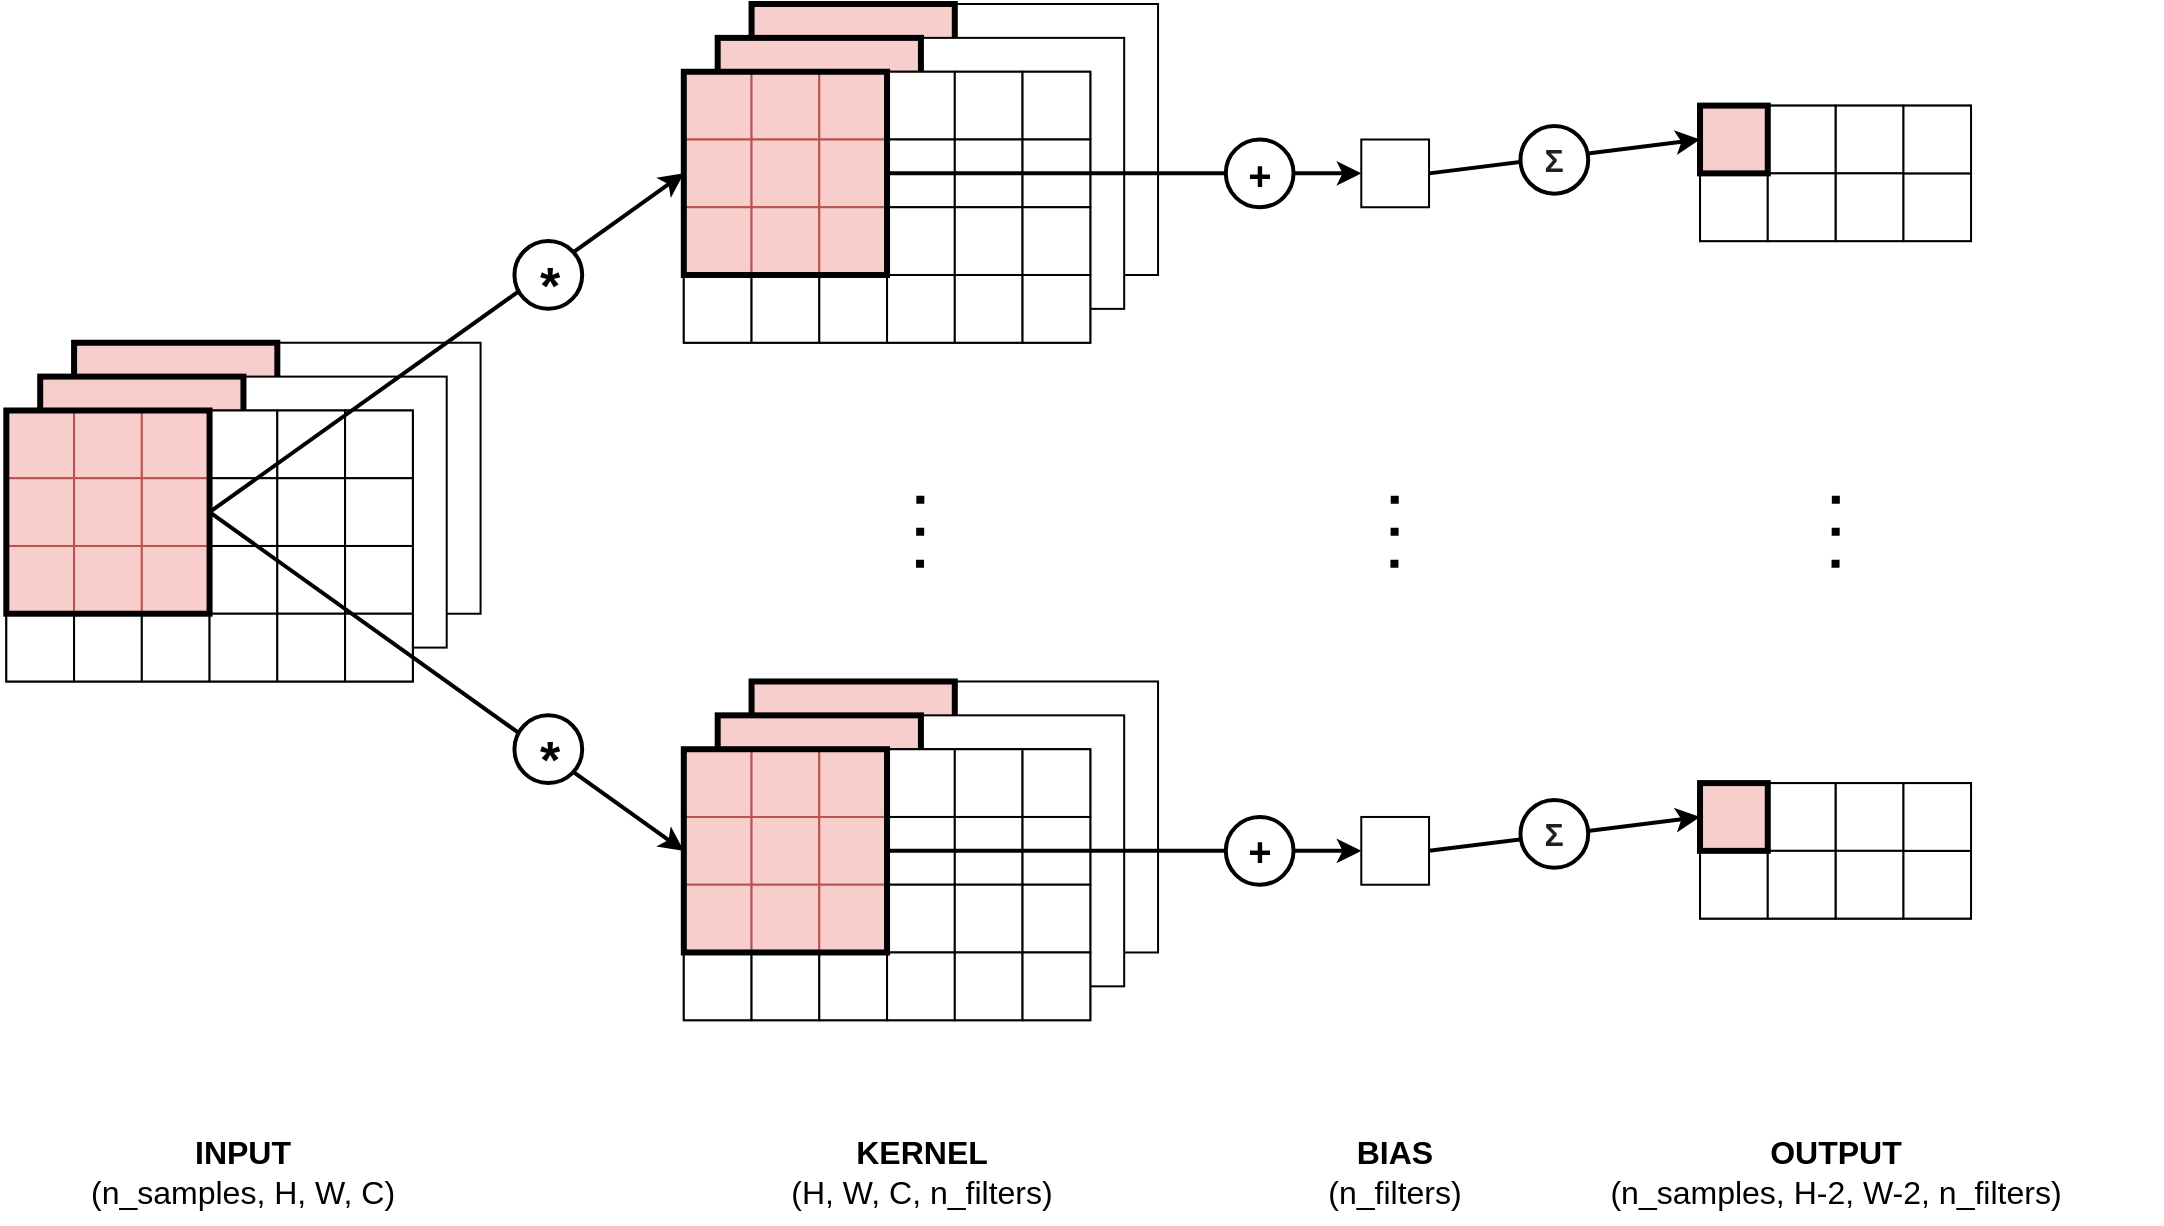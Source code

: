 <mxfile version="21.0.8" type="device"><diagram name="Page-1" id="_DRYgBCeoXnr2eFyH8aq"><mxGraphModel dx="3457" dy="1307" grid="1" gridSize="10" guides="1" tooltips="1" connect="1" arrows="1" fold="1" page="1" pageScale="1" pageWidth="850" pageHeight="1100" math="0" shadow="0"><root><mxCell id="0"/><mxCell id="1" parent="0"/><mxCell id="ddnk4QhmY1f5U0tiTArs-273" value="" style="group" vertex="1" connectable="0" parent="1"><mxGeometry x="-115" y="40.0" width="1080.78" height="609.73" as="geometry"/></mxCell><mxCell id="ddnk4QhmY1f5U0tiTArs-195" value="" style="endArrow=none;dashed=1;html=1;dashPattern=1 3;strokeWidth=4;rounded=0;" edge="1" parent="ddnk4QhmY1f5U0tiTArs-273"><mxGeometry width="50" height="50" relative="1" as="geometry"><mxPoint x="460" y="281.85" as="sourcePoint"/><mxPoint x="460.21" y="237.12" as="targetPoint"/></mxGeometry></mxCell><mxCell id="ddnk4QhmY1f5U0tiTArs-71" value="" style="rounded=0;whiteSpace=wrap;html=1;container=0;" vertex="1" parent="ddnk4QhmY1f5U0tiTArs-273"><mxGeometry x="37.041" y="169.369" width="203.243" height="135.496" as="geometry"/></mxCell><mxCell id="ddnk4QhmY1f5U0tiTArs-72" value="" style="rounded=0;whiteSpace=wrap;html=1;strokeWidth=3;fillColor=#f8cecc;strokeColor=#000000;container=0;" vertex="1" parent="ddnk4QhmY1f5U0tiTArs-273"><mxGeometry x="37.041" y="169.369" width="101.622" height="101.622" as="geometry"/></mxCell><mxCell id="ddnk4QhmY1f5U0tiTArs-73" value="" style="rounded=0;whiteSpace=wrap;html=1;container=0;" vertex="1" parent="ddnk4QhmY1f5U0tiTArs-273"><mxGeometry x="20.104" y="186.306" width="203.243" height="135.496" as="geometry"/></mxCell><mxCell id="ddnk4QhmY1f5U0tiTArs-74" value="" style="rounded=0;whiteSpace=wrap;html=1;strokeWidth=3;fillColor=#f8cecc;strokeColor=#000000;container=0;" vertex="1" parent="ddnk4QhmY1f5U0tiTArs-273"><mxGeometry x="20.104" y="186.306" width="101.622" height="101.622" as="geometry"/></mxCell><mxCell id="ddnk4QhmY1f5U0tiTArs-75" value="" style="rounded=0;whiteSpace=wrap;html=1;container=0;" vertex="1" parent="ddnk4QhmY1f5U0tiTArs-273"><mxGeometry x="3.167" y="203.243" width="203.243" height="135.496" as="geometry"/></mxCell><mxCell id="ddnk4QhmY1f5U0tiTArs-76" value="" style="rounded=0;whiteSpace=wrap;html=1;fillColor=#f8cecc;strokeColor=#b85450;container=0;" vertex="1" parent="ddnk4QhmY1f5U0tiTArs-273"><mxGeometry x="3.167" y="203.243" width="33.874" height="33.874" as="geometry"/></mxCell><mxCell id="ddnk4QhmY1f5U0tiTArs-77" value="" style="rounded=0;whiteSpace=wrap;html=1;fillColor=#f8cecc;strokeColor=#b85450;container=0;" vertex="1" parent="ddnk4QhmY1f5U0tiTArs-273"><mxGeometry x="37.041" y="203.243" width="33.874" height="33.874" as="geometry"/></mxCell><mxCell id="ddnk4QhmY1f5U0tiTArs-78" value="" style="rounded=0;whiteSpace=wrap;html=1;fillColor=#f8cecc;strokeColor=#b85450;container=0;" vertex="1" parent="ddnk4QhmY1f5U0tiTArs-273"><mxGeometry x="70.915" y="203.243" width="33.874" height="33.874" as="geometry"/></mxCell><mxCell id="ddnk4QhmY1f5U0tiTArs-79" value="" style="rounded=0;whiteSpace=wrap;html=1;container=0;" vertex="1" parent="ddnk4QhmY1f5U0tiTArs-273"><mxGeometry x="104.789" y="203.243" width="33.874" height="33.874" as="geometry"/></mxCell><mxCell id="ddnk4QhmY1f5U0tiTArs-80" value="" style="rounded=0;whiteSpace=wrap;html=1;container=0;" vertex="1" parent="ddnk4QhmY1f5U0tiTArs-273"><mxGeometry x="138.663" y="203.243" width="33.874" height="33.874" as="geometry"/></mxCell><mxCell id="ddnk4QhmY1f5U0tiTArs-81" value="" style="rounded=0;whiteSpace=wrap;html=1;container=0;" vertex="1" parent="ddnk4QhmY1f5U0tiTArs-273"><mxGeometry x="172.537" y="203.243" width="33.874" height="33.874" as="geometry"/></mxCell><mxCell id="ddnk4QhmY1f5U0tiTArs-82" value="" style="rounded=0;whiteSpace=wrap;html=1;fillColor=#f8cecc;strokeColor=#b85450;container=0;" vertex="1" parent="ddnk4QhmY1f5U0tiTArs-273"><mxGeometry x="3.167" y="237.117" width="33.874" height="33.874" as="geometry"/></mxCell><mxCell id="ddnk4QhmY1f5U0tiTArs-83" value="" style="rounded=0;whiteSpace=wrap;html=1;fillColor=#f8cecc;strokeColor=#b85450;container=0;" vertex="1" parent="ddnk4QhmY1f5U0tiTArs-273"><mxGeometry x="37.041" y="237.117" width="33.874" height="33.874" as="geometry"/></mxCell><mxCell id="ddnk4QhmY1f5U0tiTArs-84" value="" style="rounded=0;whiteSpace=wrap;html=1;fillColor=#f8cecc;strokeColor=#b85450;container=0;" vertex="1" parent="ddnk4QhmY1f5U0tiTArs-273"><mxGeometry x="70.915" y="237.117" width="33.874" height="33.874" as="geometry"/></mxCell><mxCell id="ddnk4QhmY1f5U0tiTArs-85" value="" style="rounded=0;whiteSpace=wrap;html=1;container=0;" vertex="1" parent="ddnk4QhmY1f5U0tiTArs-273"><mxGeometry x="104.789" y="237.117" width="33.874" height="33.874" as="geometry"/></mxCell><mxCell id="ddnk4QhmY1f5U0tiTArs-86" value="" style="rounded=0;whiteSpace=wrap;html=1;container=0;" vertex="1" parent="ddnk4QhmY1f5U0tiTArs-273"><mxGeometry x="138.663" y="237.117" width="33.874" height="33.874" as="geometry"/></mxCell><mxCell id="ddnk4QhmY1f5U0tiTArs-87" value="" style="rounded=0;whiteSpace=wrap;html=1;container=0;" vertex="1" parent="ddnk4QhmY1f5U0tiTArs-273"><mxGeometry x="172.537" y="237.117" width="33.874" height="33.874" as="geometry"/></mxCell><mxCell id="ddnk4QhmY1f5U0tiTArs-88" value="" style="rounded=0;whiteSpace=wrap;html=1;fillColor=#f8cecc;strokeColor=#b85450;container=0;" vertex="1" parent="ddnk4QhmY1f5U0tiTArs-273"><mxGeometry x="3.167" y="270.991" width="33.874" height="33.874" as="geometry"/></mxCell><mxCell id="ddnk4QhmY1f5U0tiTArs-89" value="" style="rounded=0;whiteSpace=wrap;html=1;fillColor=#f8cecc;strokeColor=#b85450;container=0;" vertex="1" parent="ddnk4QhmY1f5U0tiTArs-273"><mxGeometry x="37.041" y="270.991" width="33.874" height="33.874" as="geometry"/></mxCell><mxCell id="ddnk4QhmY1f5U0tiTArs-90" value="" style="rounded=0;whiteSpace=wrap;html=1;fillColor=#f8cecc;strokeColor=#b85450;container=0;" vertex="1" parent="ddnk4QhmY1f5U0tiTArs-273"><mxGeometry x="70.915" y="270.991" width="33.874" height="33.874" as="geometry"/></mxCell><mxCell id="ddnk4QhmY1f5U0tiTArs-91" value="" style="rounded=0;whiteSpace=wrap;html=1;container=0;" vertex="1" parent="ddnk4QhmY1f5U0tiTArs-273"><mxGeometry x="104.789" y="270.991" width="33.874" height="33.874" as="geometry"/></mxCell><mxCell id="ddnk4QhmY1f5U0tiTArs-92" value="" style="rounded=0;whiteSpace=wrap;html=1;container=0;" vertex="1" parent="ddnk4QhmY1f5U0tiTArs-273"><mxGeometry x="138.663" y="270.991" width="33.874" height="33.874" as="geometry"/></mxCell><mxCell id="ddnk4QhmY1f5U0tiTArs-93" value="" style="rounded=0;whiteSpace=wrap;html=1;container=0;" vertex="1" parent="ddnk4QhmY1f5U0tiTArs-273"><mxGeometry x="172.537" y="270.991" width="33.874" height="33.874" as="geometry"/></mxCell><mxCell id="ddnk4QhmY1f5U0tiTArs-94" value="" style="rounded=0;whiteSpace=wrap;html=1;container=0;" vertex="1" parent="ddnk4QhmY1f5U0tiTArs-273"><mxGeometry x="3.167" y="304.865" width="33.874" height="33.874" as="geometry"/></mxCell><mxCell id="ddnk4QhmY1f5U0tiTArs-95" value="" style="rounded=0;whiteSpace=wrap;html=1;container=0;" vertex="1" parent="ddnk4QhmY1f5U0tiTArs-273"><mxGeometry x="37.041" y="304.865" width="33.874" height="33.874" as="geometry"/></mxCell><mxCell id="ddnk4QhmY1f5U0tiTArs-96" value="" style="rounded=0;whiteSpace=wrap;html=1;container=0;" vertex="1" parent="ddnk4QhmY1f5U0tiTArs-273"><mxGeometry x="70.915" y="304.865" width="33.874" height="33.874" as="geometry"/></mxCell><mxCell id="ddnk4QhmY1f5U0tiTArs-97" value="" style="rounded=0;whiteSpace=wrap;html=1;container=0;" vertex="1" parent="ddnk4QhmY1f5U0tiTArs-273"><mxGeometry x="104.789" y="304.865" width="33.874" height="33.874" as="geometry"/></mxCell><mxCell id="ddnk4QhmY1f5U0tiTArs-98" value="" style="rounded=0;whiteSpace=wrap;html=1;container=0;" vertex="1" parent="ddnk4QhmY1f5U0tiTArs-273"><mxGeometry x="138.663" y="304.865" width="33.874" height="33.874" as="geometry"/></mxCell><mxCell id="ddnk4QhmY1f5U0tiTArs-99" value="" style="rounded=0;whiteSpace=wrap;html=1;container=0;" vertex="1" parent="ddnk4QhmY1f5U0tiTArs-273"><mxGeometry x="172.537" y="304.865" width="33.874" height="33.874" as="geometry"/></mxCell><mxCell id="ddnk4QhmY1f5U0tiTArs-100" value="" style="rounded=0;whiteSpace=wrap;html=1;strokeWidth=3;fillColor=none;container=0;" vertex="1" parent="ddnk4QhmY1f5U0tiTArs-273"><mxGeometry x="3.167" y="203.243" width="101.622" height="101.622" as="geometry"/></mxCell><mxCell id="ddnk4QhmY1f5U0tiTArs-247" value="" style="rounded=0;whiteSpace=wrap;html=1;container=0;" vertex="1" parent="ddnk4QhmY1f5U0tiTArs-273"><mxGeometry x="680.645" y="67.748" width="33.874" height="33.874" as="geometry"/></mxCell><mxCell id="ddnk4QhmY1f5U0tiTArs-248" value="" style="rounded=0;whiteSpace=wrap;html=1;container=0;" vertex="1" parent="ddnk4QhmY1f5U0tiTArs-273"><mxGeometry x="680.645" y="406.487" width="33.874" height="33.874" as="geometry"/></mxCell><mxCell id="ddnk4QhmY1f5U0tiTArs-264" value="&lt;b style=&quot;font-size: 16px;&quot;&gt;INPUT&lt;/b&gt;&lt;br style=&quot;font-size: 16px;&quot;&gt;(n_samples, H, W, C)" style="text;html=1;strokeColor=none;fillColor=none;align=center;verticalAlign=middle;whiteSpace=wrap;rounded=0;container=0;fontSize=16;" vertex="1" parent="ddnk4QhmY1f5U0tiTArs-273"><mxGeometry y="558.919" width="243.469" height="50.811" as="geometry"/></mxCell><mxCell id="ddnk4QhmY1f5U0tiTArs-265" value="&lt;b style=&quot;font-size: 16px;&quot;&gt;KERNEL&lt;br style=&quot;font-size: 16px;&quot;&gt;&lt;/b&gt;(H, W, C, n_filters)" style="text;html=1;strokeColor=none;fillColor=none;align=center;verticalAlign=middle;whiteSpace=wrap;rounded=0;container=0;fontSize=16;" vertex="1" parent="ddnk4QhmY1f5U0tiTArs-273"><mxGeometry x="354.609" y="558.919" width="211.712" height="50.811" as="geometry"/></mxCell><mxCell id="ddnk4QhmY1f5U0tiTArs-266" value="&lt;b style=&quot;font-size: 16px;&quot;&gt;OUTPUT&lt;/b&gt;&lt;br style=&quot;font-size: 16px;&quot;&gt;(n_samples, H-2, W-2, n_filters)" style="text;html=1;strokeColor=none;fillColor=none;align=center;verticalAlign=middle;whiteSpace=wrap;rounded=0;container=0;fontSize=16;" vertex="1" parent="ddnk4QhmY1f5U0tiTArs-273"><mxGeometry x="754.744" y="558.919" width="326.036" height="50.811" as="geometry"/></mxCell><mxCell id="ddnk4QhmY1f5U0tiTArs-267" value="&lt;b style=&quot;font-size: 16px;&quot;&gt;BIAS&lt;/b&gt;&lt;br style=&quot;font-size: 16px;&quot;&gt;(n_filters)" style="text;html=1;strokeColor=none;fillColor=none;align=center;verticalAlign=middle;whiteSpace=wrap;rounded=0;container=0;fontSize=16;" vertex="1" parent="ddnk4QhmY1f5U0tiTArs-273"><mxGeometry x="651.005" y="558.919" width="93.153" height="50.811" as="geometry"/></mxCell><mxCell id="ddnk4QhmY1f5U0tiTArs-250" value="" style="endArrow=classic;html=1;rounded=0;entryX=0;entryY=0.5;entryDx=0;entryDy=0;exitX=1;exitY=0.5;exitDx=0;exitDy=0;strokeWidth=2;" edge="1" parent="ddnk4QhmY1f5U0tiTArs-273" source="ddnk4QhmY1f5U0tiTArs-100" target="ddnk4QhmY1f5U0tiTArs-162"><mxGeometry width="50" height="50" relative="1" as="geometry"><mxPoint x="228.649" y="186.306" as="sourcePoint"/><mxPoint x="669.009" y="220.18" as="targetPoint"/></mxGeometry></mxCell><mxCell id="ddnk4QhmY1f5U0tiTArs-253" value="" style="endArrow=classic;html=1;rounded=0;exitX=1;exitY=0.5;exitDx=0;exitDy=0;entryX=0;entryY=0.5;entryDx=0;entryDy=0;strokeWidth=2;" edge="1" parent="ddnk4QhmY1f5U0tiTArs-273" source="ddnk4QhmY1f5U0tiTArs-100" target="ddnk4QhmY1f5U0tiTArs-192"><mxGeometry width="50" height="50" relative="1" as="geometry"><mxPoint x="347.207" y="338.739" as="sourcePoint"/><mxPoint x="550.451" y="338.739" as="targetPoint"/></mxGeometry></mxCell><mxCell id="ddnk4QhmY1f5U0tiTArs-258" value="" style="endArrow=classic;html=1;rounded=0;exitX=1;exitY=0.5;exitDx=0;exitDy=0;entryX=0;entryY=0.5;entryDx=0;entryDy=0;strokeWidth=2;" edge="1" parent="ddnk4QhmY1f5U0tiTArs-273" source="ddnk4QhmY1f5U0tiTArs-247" target="ddnk4QhmY1f5U0tiTArs-207"><mxGeometry width="50" height="50" relative="1" as="geometry"><mxPoint x="685.946" y="169.369" as="sourcePoint"/><mxPoint x="923.063" y="169.369" as="targetPoint"/></mxGeometry></mxCell><mxCell id="ddnk4QhmY1f5U0tiTArs-256" value="" style="endArrow=classic;html=1;rounded=0;exitX=1;exitY=0.5;exitDx=0;exitDy=0;entryX=0;entryY=0.5;entryDx=0;entryDy=0;strokeWidth=2;" edge="1" parent="ddnk4QhmY1f5U0tiTArs-273" source="ddnk4QhmY1f5U0tiTArs-248" target="ddnk4QhmY1f5U0tiTArs-240"><mxGeometry width="50" height="50" relative="1" as="geometry"><mxPoint x="685.946" y="508.108" as="sourcePoint"/><mxPoint x="923.063" y="508.108" as="targetPoint"/></mxGeometry></mxCell><mxCell id="ddnk4QhmY1f5U0tiTArs-133" value="" style="rounded=0;whiteSpace=wrap;html=1;container=0;" vertex="1" parent="ddnk4QhmY1f5U0tiTArs-273"><mxGeometry x="375.78" width="203.243" height="135.496" as="geometry"/></mxCell><mxCell id="ddnk4QhmY1f5U0tiTArs-134" value="" style="rounded=0;whiteSpace=wrap;html=1;strokeWidth=3;fillColor=#f8cecc;strokeColor=#000000;container=0;" vertex="1" parent="ddnk4QhmY1f5U0tiTArs-273"><mxGeometry x="375.78" width="101.622" height="101.622" as="geometry"/></mxCell><mxCell id="ddnk4QhmY1f5U0tiTArs-135" value="" style="rounded=0;whiteSpace=wrap;html=1;container=0;" vertex="1" parent="ddnk4QhmY1f5U0tiTArs-273"><mxGeometry x="358.843" y="16.937" width="203.243" height="135.496" as="geometry"/></mxCell><mxCell id="ddnk4QhmY1f5U0tiTArs-136" value="" style="rounded=0;whiteSpace=wrap;html=1;strokeWidth=3;fillColor=#f8cecc;strokeColor=#000000;container=0;" vertex="1" parent="ddnk4QhmY1f5U0tiTArs-273"><mxGeometry x="358.843" y="16.937" width="101.622" height="101.622" as="geometry"/></mxCell><mxCell id="ddnk4QhmY1f5U0tiTArs-137" value="" style="rounded=0;whiteSpace=wrap;html=1;container=0;" vertex="1" parent="ddnk4QhmY1f5U0tiTArs-273"><mxGeometry x="341.906" y="33.874" width="203.243" height="135.496" as="geometry"/></mxCell><mxCell id="ddnk4QhmY1f5U0tiTArs-138" value="" style="rounded=0;whiteSpace=wrap;html=1;fillColor=#f8cecc;strokeColor=#b85450;container=0;" vertex="1" parent="ddnk4QhmY1f5U0tiTArs-273"><mxGeometry x="341.906" y="33.874" width="33.874" height="33.874" as="geometry"/></mxCell><mxCell id="ddnk4QhmY1f5U0tiTArs-139" value="" style="rounded=0;whiteSpace=wrap;html=1;fillColor=#f8cecc;strokeColor=#b85450;container=0;" vertex="1" parent="ddnk4QhmY1f5U0tiTArs-273"><mxGeometry x="375.78" y="33.874" width="33.874" height="33.874" as="geometry"/></mxCell><mxCell id="ddnk4QhmY1f5U0tiTArs-140" value="" style="rounded=0;whiteSpace=wrap;html=1;fillColor=#f8cecc;strokeColor=#b85450;container=0;" vertex="1" parent="ddnk4QhmY1f5U0tiTArs-273"><mxGeometry x="409.654" y="33.874" width="33.874" height="33.874" as="geometry"/></mxCell><mxCell id="ddnk4QhmY1f5U0tiTArs-141" value="" style="rounded=0;whiteSpace=wrap;html=1;container=0;" vertex="1" parent="ddnk4QhmY1f5U0tiTArs-273"><mxGeometry x="443.528" y="33.874" width="33.874" height="33.874" as="geometry"/></mxCell><mxCell id="ddnk4QhmY1f5U0tiTArs-142" value="" style="rounded=0;whiteSpace=wrap;html=1;container=0;" vertex="1" parent="ddnk4QhmY1f5U0tiTArs-273"><mxGeometry x="477.402" y="33.874" width="33.874" height="33.874" as="geometry"/></mxCell><mxCell id="ddnk4QhmY1f5U0tiTArs-143" value="" style="rounded=0;whiteSpace=wrap;html=1;container=0;" vertex="1" parent="ddnk4QhmY1f5U0tiTArs-273"><mxGeometry x="511.275" y="33.874" width="33.874" height="33.874" as="geometry"/></mxCell><mxCell id="ddnk4QhmY1f5U0tiTArs-144" value="" style="rounded=0;whiteSpace=wrap;html=1;fillColor=#f8cecc;strokeColor=#b85450;container=0;" vertex="1" parent="ddnk4QhmY1f5U0tiTArs-273"><mxGeometry x="341.906" y="67.748" width="33.874" height="33.874" as="geometry"/></mxCell><mxCell id="ddnk4QhmY1f5U0tiTArs-145" value="" style="rounded=0;whiteSpace=wrap;html=1;fillColor=#f8cecc;strokeColor=#b85450;container=0;" vertex="1" parent="ddnk4QhmY1f5U0tiTArs-273"><mxGeometry x="375.78" y="67.748" width="33.874" height="33.874" as="geometry"/></mxCell><mxCell id="ddnk4QhmY1f5U0tiTArs-146" value="" style="rounded=0;whiteSpace=wrap;html=1;fillColor=#f8cecc;strokeColor=#b85450;container=0;" vertex="1" parent="ddnk4QhmY1f5U0tiTArs-273"><mxGeometry x="409.654" y="67.748" width="33.874" height="33.874" as="geometry"/></mxCell><mxCell id="ddnk4QhmY1f5U0tiTArs-147" value="" style="rounded=0;whiteSpace=wrap;html=1;container=0;" vertex="1" parent="ddnk4QhmY1f5U0tiTArs-273"><mxGeometry x="443.528" y="67.748" width="33.874" height="33.874" as="geometry"/></mxCell><mxCell id="ddnk4QhmY1f5U0tiTArs-148" value="" style="rounded=0;whiteSpace=wrap;html=1;container=0;" vertex="1" parent="ddnk4QhmY1f5U0tiTArs-273"><mxGeometry x="477.402" y="67.748" width="33.874" height="33.874" as="geometry"/></mxCell><mxCell id="ddnk4QhmY1f5U0tiTArs-149" value="" style="rounded=0;whiteSpace=wrap;html=1;container=0;" vertex="1" parent="ddnk4QhmY1f5U0tiTArs-273"><mxGeometry x="511.275" y="67.748" width="33.874" height="33.874" as="geometry"/></mxCell><mxCell id="ddnk4QhmY1f5U0tiTArs-150" value="" style="rounded=0;whiteSpace=wrap;html=1;fillColor=#f8cecc;strokeColor=#b85450;container=0;" vertex="1" parent="ddnk4QhmY1f5U0tiTArs-273"><mxGeometry x="341.906" y="101.622" width="33.874" height="33.874" as="geometry"/></mxCell><mxCell id="ddnk4QhmY1f5U0tiTArs-151" value="" style="rounded=0;whiteSpace=wrap;html=1;fillColor=#f8cecc;strokeColor=#b85450;container=0;" vertex="1" parent="ddnk4QhmY1f5U0tiTArs-273"><mxGeometry x="375.78" y="101.622" width="33.874" height="33.874" as="geometry"/></mxCell><mxCell id="ddnk4QhmY1f5U0tiTArs-152" value="" style="rounded=0;whiteSpace=wrap;html=1;fillColor=#f8cecc;strokeColor=#b85450;container=0;" vertex="1" parent="ddnk4QhmY1f5U0tiTArs-273"><mxGeometry x="409.654" y="101.622" width="33.874" height="33.874" as="geometry"/></mxCell><mxCell id="ddnk4QhmY1f5U0tiTArs-153" value="" style="rounded=0;whiteSpace=wrap;html=1;container=0;" vertex="1" parent="ddnk4QhmY1f5U0tiTArs-273"><mxGeometry x="443.528" y="101.622" width="33.874" height="33.874" as="geometry"/></mxCell><mxCell id="ddnk4QhmY1f5U0tiTArs-154" value="" style="rounded=0;whiteSpace=wrap;html=1;container=0;" vertex="1" parent="ddnk4QhmY1f5U0tiTArs-273"><mxGeometry x="477.402" y="101.622" width="33.874" height="33.874" as="geometry"/></mxCell><mxCell id="ddnk4QhmY1f5U0tiTArs-155" value="" style="rounded=0;whiteSpace=wrap;html=1;container=0;" vertex="1" parent="ddnk4QhmY1f5U0tiTArs-273"><mxGeometry x="511.275" y="101.622" width="33.874" height="33.874" as="geometry"/></mxCell><mxCell id="ddnk4QhmY1f5U0tiTArs-156" value="" style="rounded=0;whiteSpace=wrap;html=1;container=0;" vertex="1" parent="ddnk4QhmY1f5U0tiTArs-273"><mxGeometry x="341.906" y="135.496" width="33.874" height="33.874" as="geometry"/></mxCell><mxCell id="ddnk4QhmY1f5U0tiTArs-157" value="" style="rounded=0;whiteSpace=wrap;html=1;container=0;" vertex="1" parent="ddnk4QhmY1f5U0tiTArs-273"><mxGeometry x="375.78" y="135.496" width="33.874" height="33.874" as="geometry"/></mxCell><mxCell id="ddnk4QhmY1f5U0tiTArs-158" value="" style="rounded=0;whiteSpace=wrap;html=1;container=0;" vertex="1" parent="ddnk4QhmY1f5U0tiTArs-273"><mxGeometry x="409.654" y="135.496" width="33.874" height="33.874" as="geometry"/></mxCell><mxCell id="ddnk4QhmY1f5U0tiTArs-159" value="" style="rounded=0;whiteSpace=wrap;html=1;container=0;" vertex="1" parent="ddnk4QhmY1f5U0tiTArs-273"><mxGeometry x="443.528" y="135.496" width="33.874" height="33.874" as="geometry"/></mxCell><mxCell id="ddnk4QhmY1f5U0tiTArs-160" value="" style="rounded=0;whiteSpace=wrap;html=1;container=0;" vertex="1" parent="ddnk4QhmY1f5U0tiTArs-273"><mxGeometry x="477.402" y="135.496" width="33.874" height="33.874" as="geometry"/></mxCell><mxCell id="ddnk4QhmY1f5U0tiTArs-161" value="" style="rounded=0;whiteSpace=wrap;html=1;container=0;" vertex="1" parent="ddnk4QhmY1f5U0tiTArs-273"><mxGeometry x="511.275" y="135.496" width="33.874" height="33.874" as="geometry"/></mxCell><mxCell id="ddnk4QhmY1f5U0tiTArs-162" value="" style="rounded=0;whiteSpace=wrap;html=1;strokeWidth=3;fillColor=none;container=0;" vertex="1" parent="ddnk4QhmY1f5U0tiTArs-273"><mxGeometry x="341.906" y="33.874" width="101.622" height="101.622" as="geometry"/></mxCell><mxCell id="ddnk4QhmY1f5U0tiTArs-163" value="" style="rounded=0;whiteSpace=wrap;html=1;container=0;" vertex="1" parent="ddnk4QhmY1f5U0tiTArs-273"><mxGeometry x="375.78" y="338.739" width="203.243" height="135.496" as="geometry"/></mxCell><mxCell id="ddnk4QhmY1f5U0tiTArs-164" value="" style="rounded=0;whiteSpace=wrap;html=1;strokeWidth=3;fillColor=#f8cecc;strokeColor=#000000;container=0;" vertex="1" parent="ddnk4QhmY1f5U0tiTArs-273"><mxGeometry x="375.78" y="338.739" width="101.622" height="101.622" as="geometry"/></mxCell><mxCell id="ddnk4QhmY1f5U0tiTArs-165" value="" style="rounded=0;whiteSpace=wrap;html=1;container=0;" vertex="1" parent="ddnk4QhmY1f5U0tiTArs-273"><mxGeometry x="358.843" y="355.676" width="203.243" height="135.496" as="geometry"/></mxCell><mxCell id="ddnk4QhmY1f5U0tiTArs-166" value="" style="rounded=0;whiteSpace=wrap;html=1;strokeWidth=3;fillColor=#f8cecc;strokeColor=#000000;container=0;" vertex="1" parent="ddnk4QhmY1f5U0tiTArs-273"><mxGeometry x="358.843" y="355.676" width="101.622" height="101.622" as="geometry"/></mxCell><mxCell id="ddnk4QhmY1f5U0tiTArs-167" value="" style="rounded=0;whiteSpace=wrap;html=1;container=0;" vertex="1" parent="ddnk4QhmY1f5U0tiTArs-273"><mxGeometry x="341.906" y="372.613" width="203.243" height="135.496" as="geometry"/></mxCell><mxCell id="ddnk4QhmY1f5U0tiTArs-168" value="" style="rounded=0;whiteSpace=wrap;html=1;fillColor=#f8cecc;strokeColor=#b85450;container=0;" vertex="1" parent="ddnk4QhmY1f5U0tiTArs-273"><mxGeometry x="341.906" y="372.613" width="33.874" height="33.874" as="geometry"/></mxCell><mxCell id="ddnk4QhmY1f5U0tiTArs-169" value="" style="rounded=0;whiteSpace=wrap;html=1;fillColor=#f8cecc;strokeColor=#b85450;container=0;" vertex="1" parent="ddnk4QhmY1f5U0tiTArs-273"><mxGeometry x="375.78" y="372.613" width="33.874" height="33.874" as="geometry"/></mxCell><mxCell id="ddnk4QhmY1f5U0tiTArs-170" value="" style="rounded=0;whiteSpace=wrap;html=1;fillColor=#f8cecc;strokeColor=#b85450;container=0;" vertex="1" parent="ddnk4QhmY1f5U0tiTArs-273"><mxGeometry x="409.654" y="372.613" width="33.874" height="33.874" as="geometry"/></mxCell><mxCell id="ddnk4QhmY1f5U0tiTArs-171" value="" style="rounded=0;whiteSpace=wrap;html=1;container=0;" vertex="1" parent="ddnk4QhmY1f5U0tiTArs-273"><mxGeometry x="443.528" y="372.613" width="33.874" height="33.874" as="geometry"/></mxCell><mxCell id="ddnk4QhmY1f5U0tiTArs-172" value="" style="rounded=0;whiteSpace=wrap;html=1;container=0;" vertex="1" parent="ddnk4QhmY1f5U0tiTArs-273"><mxGeometry x="477.402" y="372.613" width="33.874" height="33.874" as="geometry"/></mxCell><mxCell id="ddnk4QhmY1f5U0tiTArs-173" value="" style="rounded=0;whiteSpace=wrap;html=1;container=0;" vertex="1" parent="ddnk4QhmY1f5U0tiTArs-273"><mxGeometry x="511.275" y="372.613" width="33.874" height="33.874" as="geometry"/></mxCell><mxCell id="ddnk4QhmY1f5U0tiTArs-174" value="" style="rounded=0;whiteSpace=wrap;html=1;fillColor=#f8cecc;strokeColor=#b85450;container=0;" vertex="1" parent="ddnk4QhmY1f5U0tiTArs-273"><mxGeometry x="341.906" y="406.487" width="33.874" height="33.874" as="geometry"/></mxCell><mxCell id="ddnk4QhmY1f5U0tiTArs-175" value="" style="rounded=0;whiteSpace=wrap;html=1;fillColor=#f8cecc;strokeColor=#b85450;container=0;" vertex="1" parent="ddnk4QhmY1f5U0tiTArs-273"><mxGeometry x="375.78" y="406.487" width="33.874" height="33.874" as="geometry"/></mxCell><mxCell id="ddnk4QhmY1f5U0tiTArs-176" value="" style="rounded=0;whiteSpace=wrap;html=1;fillColor=#f8cecc;strokeColor=#b85450;container=0;" vertex="1" parent="ddnk4QhmY1f5U0tiTArs-273"><mxGeometry x="409.654" y="406.487" width="33.874" height="33.874" as="geometry"/></mxCell><mxCell id="ddnk4QhmY1f5U0tiTArs-177" value="" style="rounded=0;whiteSpace=wrap;html=1;container=0;" vertex="1" parent="ddnk4QhmY1f5U0tiTArs-273"><mxGeometry x="443.528" y="406.487" width="33.874" height="33.874" as="geometry"/></mxCell><mxCell id="ddnk4QhmY1f5U0tiTArs-178" value="" style="rounded=0;whiteSpace=wrap;html=1;container=0;" vertex="1" parent="ddnk4QhmY1f5U0tiTArs-273"><mxGeometry x="477.402" y="406.487" width="33.874" height="33.874" as="geometry"/></mxCell><mxCell id="ddnk4QhmY1f5U0tiTArs-179" value="" style="rounded=0;whiteSpace=wrap;html=1;container=0;" vertex="1" parent="ddnk4QhmY1f5U0tiTArs-273"><mxGeometry x="511.275" y="406.487" width="33.874" height="33.874" as="geometry"/></mxCell><mxCell id="ddnk4QhmY1f5U0tiTArs-180" value="" style="rounded=0;whiteSpace=wrap;html=1;fillColor=#f8cecc;strokeColor=#b85450;container=0;" vertex="1" parent="ddnk4QhmY1f5U0tiTArs-273"><mxGeometry x="341.906" y="440.361" width="33.874" height="33.874" as="geometry"/></mxCell><mxCell id="ddnk4QhmY1f5U0tiTArs-181" value="" style="rounded=0;whiteSpace=wrap;html=1;fillColor=#f8cecc;strokeColor=#b85450;container=0;" vertex="1" parent="ddnk4QhmY1f5U0tiTArs-273"><mxGeometry x="375.78" y="440.361" width="33.874" height="33.874" as="geometry"/></mxCell><mxCell id="ddnk4QhmY1f5U0tiTArs-182" value="" style="rounded=0;whiteSpace=wrap;html=1;fillColor=#f8cecc;strokeColor=#b85450;container=0;" vertex="1" parent="ddnk4QhmY1f5U0tiTArs-273"><mxGeometry x="409.654" y="440.361" width="33.874" height="33.874" as="geometry"/></mxCell><mxCell id="ddnk4QhmY1f5U0tiTArs-183" value="" style="rounded=0;whiteSpace=wrap;html=1;container=0;" vertex="1" parent="ddnk4QhmY1f5U0tiTArs-273"><mxGeometry x="443.528" y="440.361" width="33.874" height="33.874" as="geometry"/></mxCell><mxCell id="ddnk4QhmY1f5U0tiTArs-184" value="" style="rounded=0;whiteSpace=wrap;html=1;container=0;" vertex="1" parent="ddnk4QhmY1f5U0tiTArs-273"><mxGeometry x="477.402" y="440.361" width="33.874" height="33.874" as="geometry"/></mxCell><mxCell id="ddnk4QhmY1f5U0tiTArs-185" value="" style="rounded=0;whiteSpace=wrap;html=1;container=0;" vertex="1" parent="ddnk4QhmY1f5U0tiTArs-273"><mxGeometry x="511.275" y="440.361" width="33.874" height="33.874" as="geometry"/></mxCell><mxCell id="ddnk4QhmY1f5U0tiTArs-186" value="" style="rounded=0;whiteSpace=wrap;html=1;container=0;" vertex="1" parent="ddnk4QhmY1f5U0tiTArs-273"><mxGeometry x="341.906" y="474.234" width="33.874" height="33.874" as="geometry"/></mxCell><mxCell id="ddnk4QhmY1f5U0tiTArs-187" value="" style="rounded=0;whiteSpace=wrap;html=1;container=0;" vertex="1" parent="ddnk4QhmY1f5U0tiTArs-273"><mxGeometry x="375.78" y="474.234" width="33.874" height="33.874" as="geometry"/></mxCell><mxCell id="ddnk4QhmY1f5U0tiTArs-188" value="" style="rounded=0;whiteSpace=wrap;html=1;container=0;" vertex="1" parent="ddnk4QhmY1f5U0tiTArs-273"><mxGeometry x="409.654" y="474.234" width="33.874" height="33.874" as="geometry"/></mxCell><mxCell id="ddnk4QhmY1f5U0tiTArs-189" value="" style="rounded=0;whiteSpace=wrap;html=1;container=0;" vertex="1" parent="ddnk4QhmY1f5U0tiTArs-273"><mxGeometry x="443.528" y="474.234" width="33.874" height="33.874" as="geometry"/></mxCell><mxCell id="ddnk4QhmY1f5U0tiTArs-190" value="" style="rounded=0;whiteSpace=wrap;html=1;container=0;" vertex="1" parent="ddnk4QhmY1f5U0tiTArs-273"><mxGeometry x="477.402" y="474.234" width="33.874" height="33.874" as="geometry"/></mxCell><mxCell id="ddnk4QhmY1f5U0tiTArs-191" value="" style="rounded=0;whiteSpace=wrap;html=1;container=0;" vertex="1" parent="ddnk4QhmY1f5U0tiTArs-273"><mxGeometry x="511.275" y="474.234" width="33.874" height="33.874" as="geometry"/></mxCell><mxCell id="ddnk4QhmY1f5U0tiTArs-192" value="" style="rounded=0;whiteSpace=wrap;html=1;strokeWidth=3;fillColor=none;container=0;" vertex="1" parent="ddnk4QhmY1f5U0tiTArs-273"><mxGeometry x="341.906" y="372.613" width="101.622" height="101.622" as="geometry"/></mxCell><mxCell id="ddnk4QhmY1f5U0tiTArs-196" value="" style="rounded=0;whiteSpace=wrap;html=1;container=0;" vertex="1" parent="ddnk4QhmY1f5U0tiTArs-273"><mxGeometry x="850.014" y="50.811" width="135.496" height="67.748" as="geometry"/></mxCell><mxCell id="ddnk4QhmY1f5U0tiTArs-197" value="" style="rounded=0;whiteSpace=wrap;html=1;fillColor=#f8cecc;strokeColor=#b85450;container=0;" vertex="1" parent="ddnk4QhmY1f5U0tiTArs-273"><mxGeometry x="850.014" y="50.811" width="33.874" height="33.874" as="geometry"/></mxCell><mxCell id="ddnk4QhmY1f5U0tiTArs-200" value="" style="rounded=0;whiteSpace=wrap;html=1;container=0;" vertex="1" parent="ddnk4QhmY1f5U0tiTArs-273"><mxGeometry x="951.636" y="84.685" width="33.874" height="33.874" as="geometry"/></mxCell><mxCell id="ddnk4QhmY1f5U0tiTArs-201" value="" style="rounded=0;whiteSpace=wrap;html=1;container=0;" vertex="1" parent="ddnk4QhmY1f5U0tiTArs-273"><mxGeometry x="850.014" y="84.685" width="33.874" height="33.874" as="geometry"/></mxCell><mxCell id="ddnk4QhmY1f5U0tiTArs-202" value="" style="rounded=0;whiteSpace=wrap;html=1;container=0;" vertex="1" parent="ddnk4QhmY1f5U0tiTArs-273"><mxGeometry x="951.636" y="50.811" width="33.874" height="33.874" as="geometry"/></mxCell><mxCell id="ddnk4QhmY1f5U0tiTArs-203" value="" style="rounded=0;whiteSpace=wrap;html=1;container=0;" vertex="1" parent="ddnk4QhmY1f5U0tiTArs-273"><mxGeometry x="917.762" y="50.811" width="33.874" height="33.874" as="geometry"/></mxCell><mxCell id="ddnk4QhmY1f5U0tiTArs-204" value="" style="rounded=0;whiteSpace=wrap;html=1;container=0;" vertex="1" parent="ddnk4QhmY1f5U0tiTArs-273"><mxGeometry x="883.888" y="50.811" width="33.874" height="33.874" as="geometry"/></mxCell><mxCell id="ddnk4QhmY1f5U0tiTArs-205" value="" style="rounded=0;whiteSpace=wrap;html=1;container=0;" vertex="1" parent="ddnk4QhmY1f5U0tiTArs-273"><mxGeometry x="917.762" y="84.685" width="33.874" height="33.874" as="geometry"/></mxCell><mxCell id="ddnk4QhmY1f5U0tiTArs-206" value="" style="rounded=0;whiteSpace=wrap;html=1;container=0;" vertex="1" parent="ddnk4QhmY1f5U0tiTArs-273"><mxGeometry x="883.888" y="84.685" width="33.874" height="33.874" as="geometry"/></mxCell><mxCell id="ddnk4QhmY1f5U0tiTArs-207" value="" style="rounded=0;whiteSpace=wrap;html=1;strokeWidth=3;fillColor=none;container=0;" vertex="1" parent="ddnk4QhmY1f5U0tiTArs-273"><mxGeometry x="850.014" y="50.811" width="33.874" height="33.874" as="geometry"/></mxCell><mxCell id="ddnk4QhmY1f5U0tiTArs-231" value="" style="rounded=0;whiteSpace=wrap;html=1;container=0;" vertex="1" parent="ddnk4QhmY1f5U0tiTArs-273"><mxGeometry x="850.014" y="389.55" width="135.496" height="67.748" as="geometry"/></mxCell><mxCell id="ddnk4QhmY1f5U0tiTArs-232" value="" style="rounded=0;whiteSpace=wrap;html=1;fillColor=#f8cecc;strokeColor=#b85450;container=0;" vertex="1" parent="ddnk4QhmY1f5U0tiTArs-273"><mxGeometry x="850.014" y="389.55" width="33.874" height="33.874" as="geometry"/></mxCell><mxCell id="ddnk4QhmY1f5U0tiTArs-233" value="" style="rounded=0;whiteSpace=wrap;html=1;container=0;" vertex="1" parent="ddnk4QhmY1f5U0tiTArs-273"><mxGeometry x="951.636" y="423.424" width="33.874" height="33.874" as="geometry"/></mxCell><mxCell id="ddnk4QhmY1f5U0tiTArs-234" value="" style="rounded=0;whiteSpace=wrap;html=1;container=0;" vertex="1" parent="ddnk4QhmY1f5U0tiTArs-273"><mxGeometry x="850.014" y="423.424" width="33.874" height="33.874" as="geometry"/></mxCell><mxCell id="ddnk4QhmY1f5U0tiTArs-235" value="" style="rounded=0;whiteSpace=wrap;html=1;container=0;" vertex="1" parent="ddnk4QhmY1f5U0tiTArs-273"><mxGeometry x="951.636" y="389.55" width="33.874" height="33.874" as="geometry"/></mxCell><mxCell id="ddnk4QhmY1f5U0tiTArs-236" value="" style="rounded=0;whiteSpace=wrap;html=1;container=0;" vertex="1" parent="ddnk4QhmY1f5U0tiTArs-273"><mxGeometry x="917.762" y="389.55" width="33.874" height="33.874" as="geometry"/></mxCell><mxCell id="ddnk4QhmY1f5U0tiTArs-237" value="" style="rounded=0;whiteSpace=wrap;html=1;container=0;" vertex="1" parent="ddnk4QhmY1f5U0tiTArs-273"><mxGeometry x="883.888" y="389.55" width="33.874" height="33.874" as="geometry"/></mxCell><mxCell id="ddnk4QhmY1f5U0tiTArs-238" value="" style="rounded=0;whiteSpace=wrap;html=1;container=0;" vertex="1" parent="ddnk4QhmY1f5U0tiTArs-273"><mxGeometry x="917.762" y="423.424" width="33.874" height="33.874" as="geometry"/></mxCell><mxCell id="ddnk4QhmY1f5U0tiTArs-239" value="" style="rounded=0;whiteSpace=wrap;html=1;container=0;" vertex="1" parent="ddnk4QhmY1f5U0tiTArs-273"><mxGeometry x="883.888" y="423.424" width="33.874" height="33.874" as="geometry"/></mxCell><mxCell id="ddnk4QhmY1f5U0tiTArs-240" value="" style="rounded=0;whiteSpace=wrap;html=1;strokeWidth=3;fillColor=none;container=0;" vertex="1" parent="ddnk4QhmY1f5U0tiTArs-273"><mxGeometry x="850.014" y="389.55" width="33.874" height="33.874" as="geometry"/></mxCell><mxCell id="ddnk4QhmY1f5U0tiTArs-245" value="&#10;&lt;b style=&quot;color: rgb(32, 33, 36); font-family: arial, sans-serif; font-size: 16px; font-style: normal; font-variant-ligatures: normal; font-variant-caps: normal; letter-spacing: normal; orphans: 2; text-align: left; text-indent: 0px; text-transform: none; widows: 2; word-spacing: 0px; -webkit-text-stroke-width: 0px; text-decoration-thickness: initial; text-decoration-style: initial; text-decoration-color: initial;&quot;&gt;Σ&lt;/b&gt;&#10;&#10;" style="ellipse;whiteSpace=wrap;html=1;aspect=fixed;fontSize=20;fontStyle=1;verticalAlign=middle;spacingTop=20;fillColor=default;labelBackgroundColor=none;strokeWidth=2;container=0;" vertex="1" parent="ddnk4QhmY1f5U0tiTArs-273"><mxGeometry x="760.248" y="60.973" width="33.874" height="33.874" as="geometry"/></mxCell><mxCell id="ddnk4QhmY1f5U0tiTArs-257" value="" style="endArrow=classic;html=1;rounded=0;exitX=1;exitY=0.5;exitDx=0;exitDy=0;entryX=0;entryY=0.5;entryDx=0;entryDy=0;strokeWidth=2;" edge="1" parent="ddnk4QhmY1f5U0tiTArs-273" source="ddnk4QhmY1f5U0tiTArs-162" target="ddnk4QhmY1f5U0tiTArs-247"><mxGeometry width="50" height="50" relative="1" as="geometry"><mxPoint x="685.946" y="508.108" as="sourcePoint"/><mxPoint x="923.063" y="508.108" as="targetPoint"/></mxGeometry></mxCell><mxCell id="ddnk4QhmY1f5U0tiTArs-241" value="+" style="ellipse;whiteSpace=wrap;html=1;aspect=fixed;fontSize=20;fontStyle=1;strokeWidth=2;container=0;" vertex="1" parent="ddnk4QhmY1f5U0tiTArs-273"><mxGeometry x="612.897" y="67.748" width="33.874" height="33.874" as="geometry"/></mxCell><mxCell id="ddnk4QhmY1f5U0tiTArs-243" value="*" style="ellipse;whiteSpace=wrap;html=1;aspect=fixed;fontSize=26;fontStyle=1;verticalAlign=middle;labelPosition=center;verticalLabelPosition=middle;align=center;spacing=0;spacingTop=11;spacingLeft=2;strokeWidth=2;container=0;" vertex="1" parent="ddnk4QhmY1f5U0tiTArs-273"><mxGeometry x="257.221" y="118.559" width="33.874" height="33.874" as="geometry"/></mxCell><mxCell id="ddnk4QhmY1f5U0tiTArs-254" value="*" style="ellipse;whiteSpace=wrap;html=1;aspect=fixed;fontSize=26;fontStyle=1;verticalAlign=middle;labelPosition=center;verticalLabelPosition=middle;align=center;spacing=0;spacingTop=11;spacingLeft=2;strokeWidth=2;container=0;" vertex="1" parent="ddnk4QhmY1f5U0tiTArs-273"><mxGeometry x="257.221" y="355.676" width="33.874" height="33.874" as="geometry"/></mxCell><mxCell id="ddnk4QhmY1f5U0tiTArs-255" value="" style="endArrow=classic;html=1;rounded=0;exitX=1;exitY=0.5;exitDx=0;exitDy=0;entryX=0;entryY=0.5;entryDx=0;entryDy=0;strokeWidth=2;" edge="1" parent="ddnk4QhmY1f5U0tiTArs-273" source="ddnk4QhmY1f5U0tiTArs-192" target="ddnk4QhmY1f5U0tiTArs-248"><mxGeometry width="50" height="50" relative="1" as="geometry"><mxPoint x="347.207" y="338.739" as="sourcePoint"/><mxPoint x="584.324" y="508.108" as="targetPoint"/></mxGeometry></mxCell><mxCell id="ddnk4QhmY1f5U0tiTArs-242" value="+" style="ellipse;whiteSpace=wrap;html=1;aspect=fixed;fontSize=20;fontStyle=1;strokeWidth=2;container=0;" vertex="1" parent="ddnk4QhmY1f5U0tiTArs-273"><mxGeometry x="612.897" y="406.487" width="33.874" height="33.874" as="geometry"/></mxCell><mxCell id="ddnk4QhmY1f5U0tiTArs-246" value="&#10;&lt;b style=&quot;color: rgb(32, 33, 36); font-family: arial, sans-serif; font-size: 16px; font-style: normal; font-variant-ligatures: normal; font-variant-caps: normal; letter-spacing: normal; orphans: 2; text-align: left; text-indent: 0px; text-transform: none; widows: 2; word-spacing: 0px; -webkit-text-stroke-width: 0px; text-decoration-thickness: initial; text-decoration-style: initial; text-decoration-color: initial;&quot;&gt;Σ&lt;/b&gt;&#10;&#10;" style="ellipse;whiteSpace=wrap;html=1;aspect=fixed;fontSize=20;fontStyle=1;verticalAlign=middle;spacingTop=20;fillColor=default;labelBackgroundColor=none;strokeWidth=2;container=0;" vertex="1" parent="ddnk4QhmY1f5U0tiTArs-273"><mxGeometry x="760.248" y="398.018" width="33.874" height="33.874" as="geometry"/></mxCell><mxCell id="ddnk4QhmY1f5U0tiTArs-271" value="" style="endArrow=none;dashed=1;html=1;dashPattern=1 3;strokeWidth=4;rounded=0;" edge="1" parent="ddnk4QhmY1f5U0tiTArs-273"><mxGeometry width="50" height="50" relative="1" as="geometry"><mxPoint x="697.22" y="281.85" as="sourcePoint"/><mxPoint x="697.43" y="237.12" as="targetPoint"/></mxGeometry></mxCell><mxCell id="ddnk4QhmY1f5U0tiTArs-272" value="" style="endArrow=none;dashed=1;html=1;dashPattern=1 3;strokeWidth=4;rounded=0;" edge="1" parent="ddnk4QhmY1f5U0tiTArs-273"><mxGeometry width="50" height="50" relative="1" as="geometry"><mxPoint x="917.76" y="281.85" as="sourcePoint"/><mxPoint x="917.97" y="237.12" as="targetPoint"/></mxGeometry></mxCell></root></mxGraphModel></diagram></mxfile>